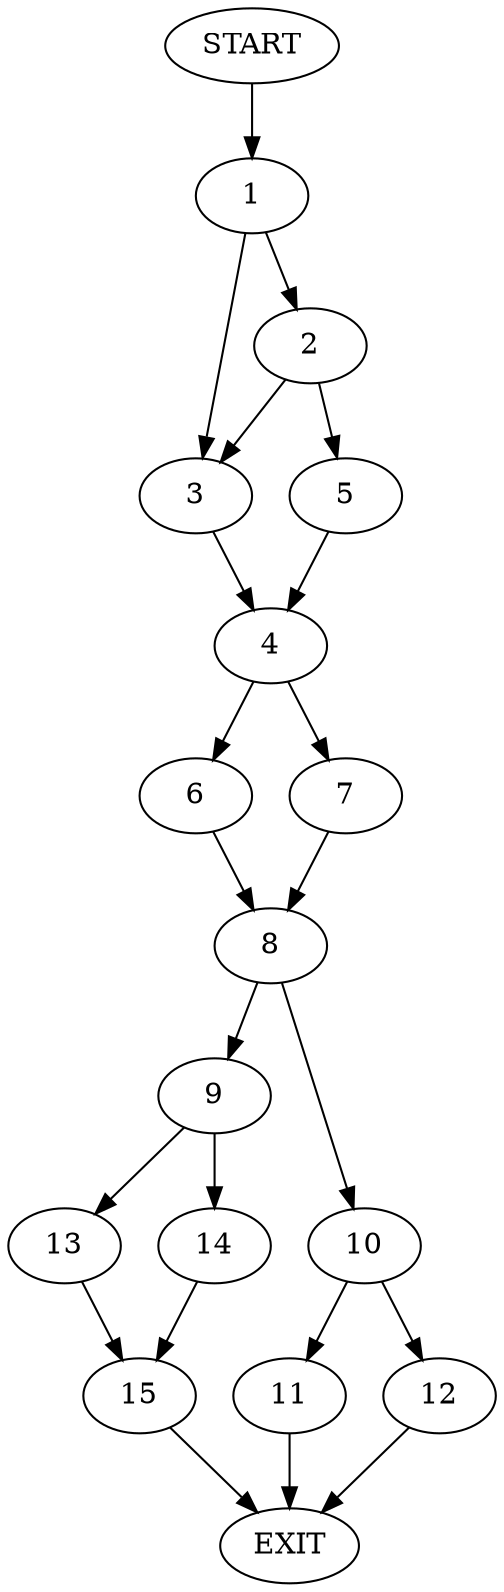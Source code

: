 digraph {
0 [label="START"]
16 [label="EXIT"]
0 -> 1
1 -> 2
1 -> 3
3 -> 4
2 -> 5
2 -> 3
5 -> 4
4 -> 6
4 -> 7
7 -> 8
6 -> 8
8 -> 9
8 -> 10
10 -> 11
10 -> 12
9 -> 13
9 -> 14
11 -> 16
12 -> 16
13 -> 15
14 -> 15
15 -> 16
}
